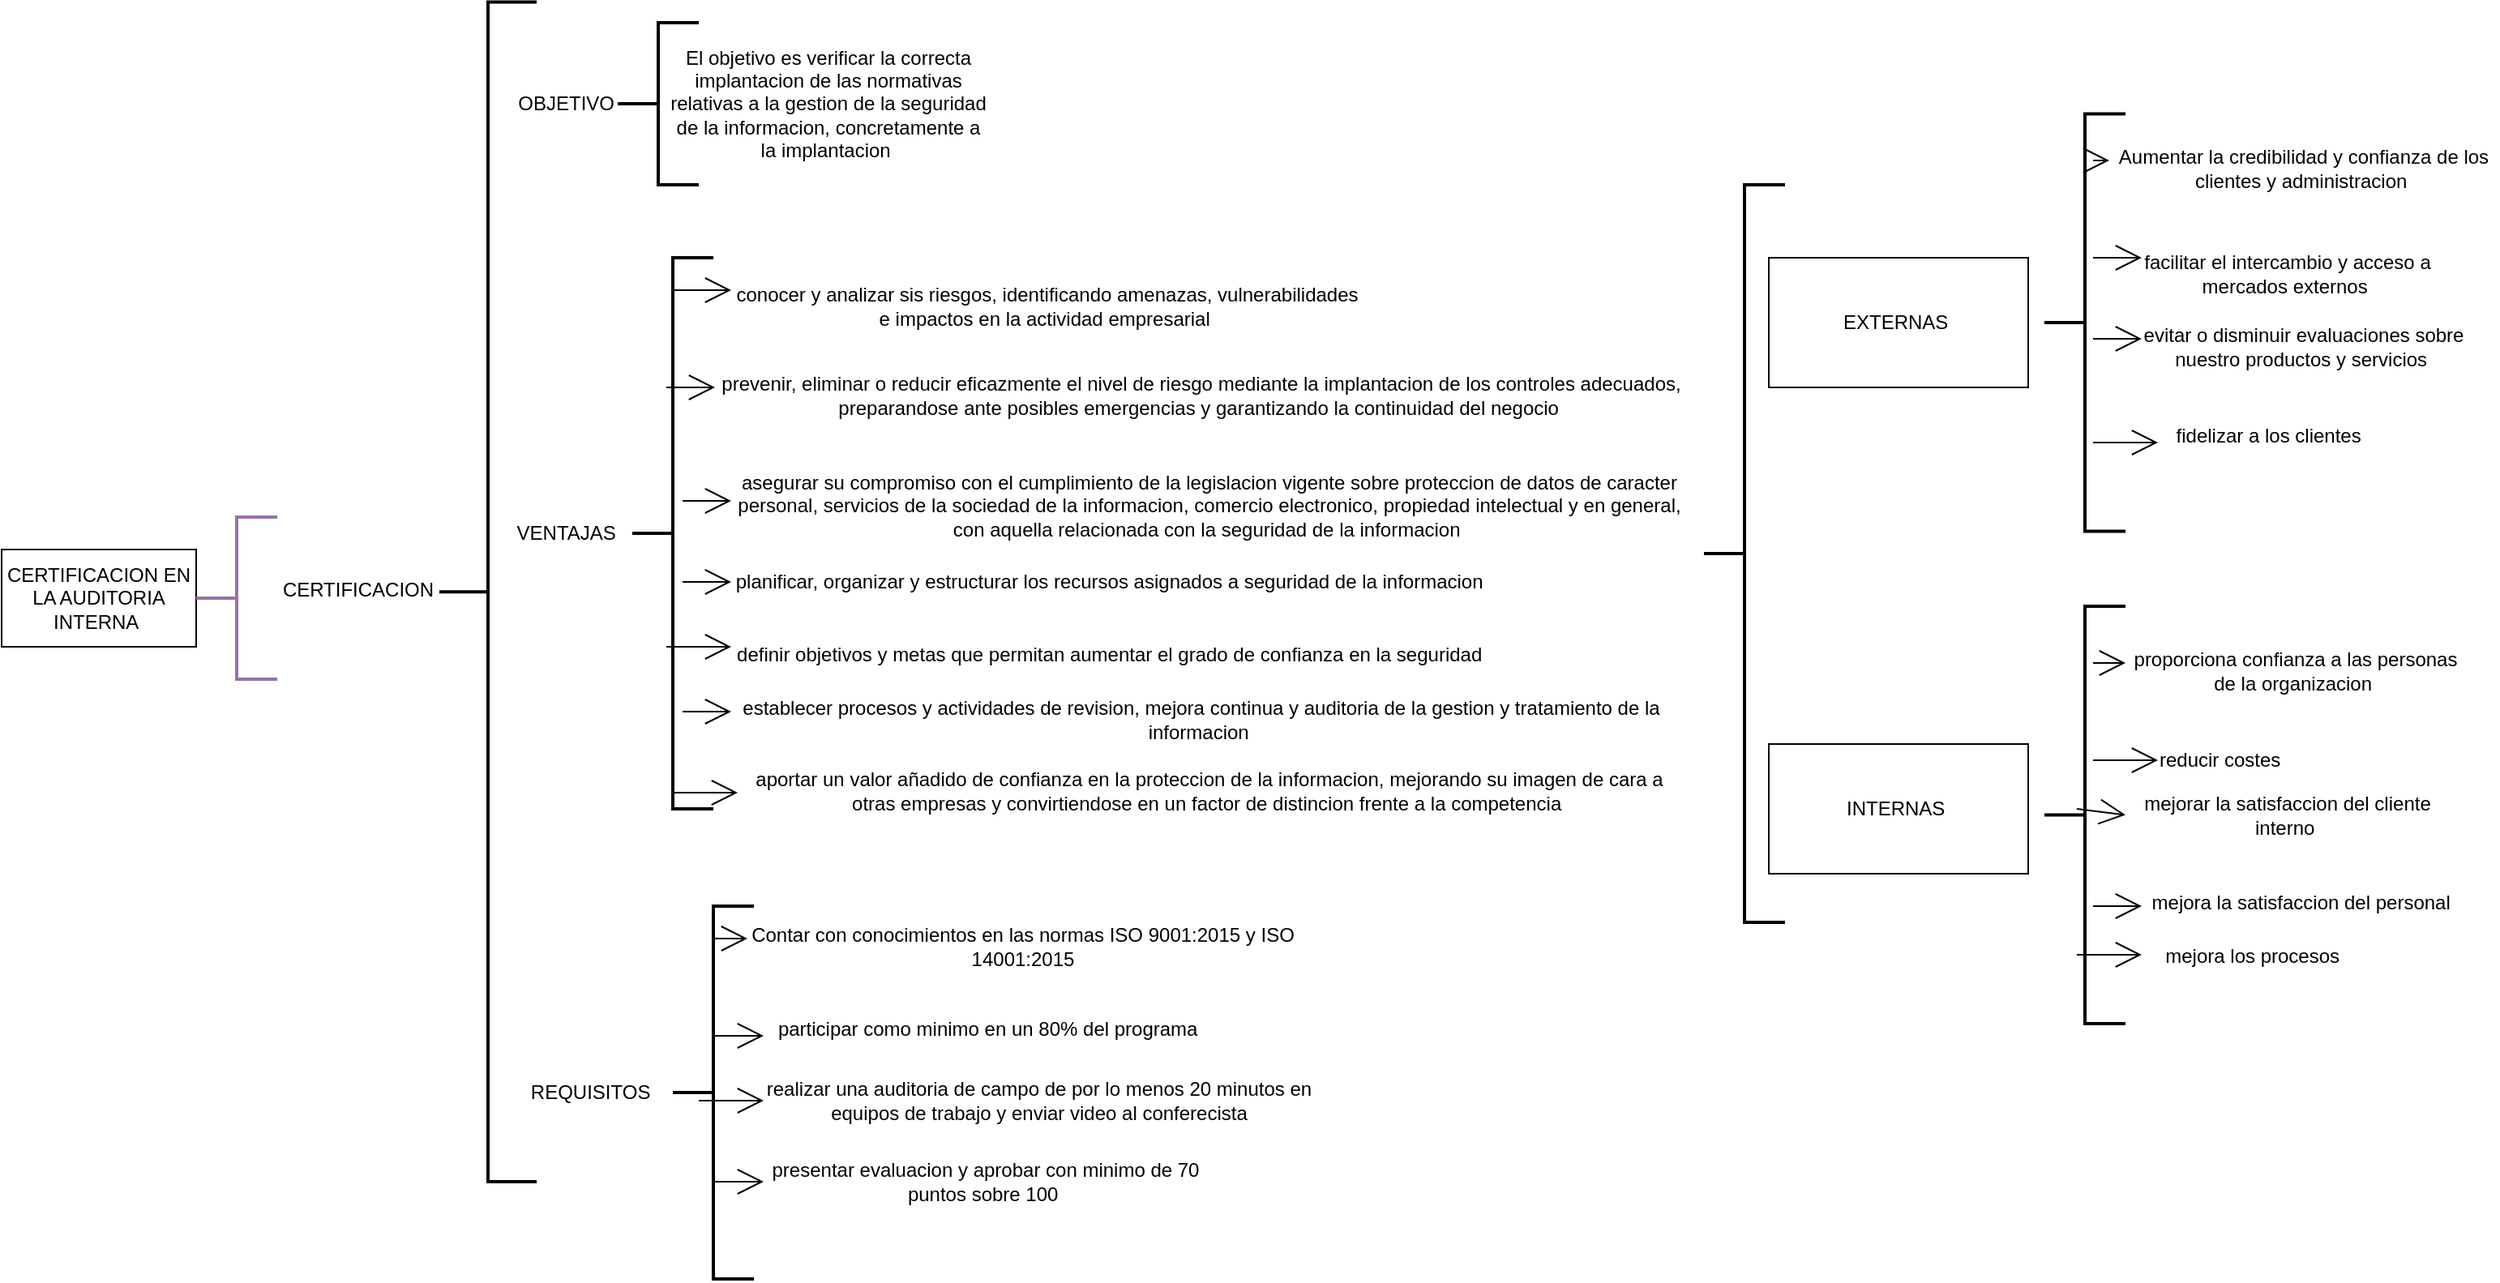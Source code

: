 <mxfile version="16.5.3" type="device"><diagram id="nS_ORv4HBPrEWrfHbZKM" name="Page-1"><mxGraphModel dx="641" dy="611" grid="1" gridSize="10" guides="1" tooltips="1" connect="1" arrows="1" fold="1" page="1" pageScale="1" pageWidth="827" pageHeight="1169" math="0" shadow="0"><root><mxCell id="0"/><mxCell id="1" parent="0"/><mxCell id="ts-MjvIbcw2bT7ebGQ98-1" value="&lt;font style=&quot;vertical-align: inherit&quot;&gt;&lt;font style=&quot;vertical-align: inherit&quot;&gt;CERTIFICACION EN LA AUDITORIA INTERNA&amp;nbsp;&lt;/font&gt;&lt;/font&gt;" style="rounded=0;whiteSpace=wrap;html=1;" parent="1" vertex="1"><mxGeometry y="340" width="120" height="60" as="geometry"/></mxCell><mxCell id="ts-MjvIbcw2bT7ebGQ98-2" value="" style="strokeWidth=2;html=1;shape=mxgraph.flowchart.annotation_2;align=left;labelPosition=right;pointerEvents=1;fillColor=#e1d5e7;strokeColor=#9673a6;" parent="1" vertex="1"><mxGeometry x="120" y="320" width="50" height="100" as="geometry"/></mxCell><mxCell id="ts-MjvIbcw2bT7ebGQ98-4" value="CERTIFICACION" style="text;html=1;strokeColor=none;fillColor=none;align=center;verticalAlign=middle;whiteSpace=wrap;rounded=0;" parent="1" vertex="1"><mxGeometry x="190" y="350" width="60" height="30" as="geometry"/></mxCell><mxCell id="4V7ad-DLCJbx7RFmWlIy-8" value="" style="strokeWidth=2;html=1;shape=mxgraph.flowchart.annotation_2;align=left;labelPosition=right;pointerEvents=1;hachureGap=4;" vertex="1" parent="1"><mxGeometry x="270" y="2.19" width="60" height="727.81" as="geometry"/></mxCell><mxCell id="4V7ad-DLCJbx7RFmWlIy-11" value="OBJETIVO&amp;nbsp;" style="text;html=1;strokeColor=none;fillColor=none;align=center;verticalAlign=middle;whiteSpace=wrap;rounded=0;hachureGap=4;" vertex="1" parent="1"><mxGeometry x="320" y="50" width="60" height="30" as="geometry"/></mxCell><mxCell id="4V7ad-DLCJbx7RFmWlIy-12" value="" style="strokeWidth=2;html=1;shape=mxgraph.flowchart.annotation_2;align=left;labelPosition=right;pointerEvents=1;hachureGap=4;" vertex="1" parent="1"><mxGeometry x="380" y="15.0" width="50" height="100" as="geometry"/></mxCell><mxCell id="4V7ad-DLCJbx7RFmWlIy-16" value="El objetivo es verificar la correcta implantacion de las normativas relativas a la gestion de la seguridad de la informacion, concretamente a la implantacion&amp;nbsp;" style="text;html=1;strokeColor=none;fillColor=none;align=center;verticalAlign=middle;whiteSpace=wrap;rounded=0;hachureGap=4;" vertex="1" parent="1"><mxGeometry x="410" y="25" width="200" height="80" as="geometry"/></mxCell><mxCell id="4V7ad-DLCJbx7RFmWlIy-21" value="VENTAJAS&amp;nbsp;" style="text;html=1;strokeColor=none;fillColor=none;align=center;verticalAlign=middle;whiteSpace=wrap;rounded=0;hachureGap=4;" vertex="1" parent="1"><mxGeometry x="320" y="315" width="60" height="30" as="geometry"/></mxCell><mxCell id="4V7ad-DLCJbx7RFmWlIy-22" value="" style="strokeWidth=2;html=1;shape=mxgraph.flowchart.annotation_2;align=left;labelPosition=right;pointerEvents=1;hachureGap=4;" vertex="1" parent="1"><mxGeometry x="389" y="160" width="50" height="340" as="geometry"/></mxCell><mxCell id="4V7ad-DLCJbx7RFmWlIy-24" value="conocer y analizar sis riesgos, identificando amenazas, vulnerabilidades e impactos en la actividad empresarial&amp;nbsp;" style="text;strokeColor=none;fillColor=none;html=1;align=center;verticalAlign=middle;whiteSpace=wrap;rounded=0;hachureGap=4;" vertex="1" parent="1"><mxGeometry x="450" y="190" width="390" as="geometry"/></mxCell><mxCell id="4V7ad-DLCJbx7RFmWlIy-25" value="prevenir, eliminar o reducir eficazmente el nivel de riesgo mediante la implantacion de los controles adecuados, preparandose ante posibles emergencias y garantizando la continuidad del negocio&amp;nbsp;" style="text;strokeColor=none;fillColor=none;html=1;align=center;verticalAlign=middle;whiteSpace=wrap;rounded=0;hachureGap=4;" vertex="1" parent="1"><mxGeometry x="420" y="230" width="640" height="30" as="geometry"/></mxCell><mxCell id="4V7ad-DLCJbx7RFmWlIy-26" value="asegurar su compromiso con el cumplimiento de la legislacion vigente sobre proteccion de datos de caracter personal, servicios de la sociedad de la informacion, comercio electronico, propiedad intelectual y en general, con aquella relacionada con la seguridad de la informacion&amp;nbsp;" style="text;strokeColor=none;fillColor=none;html=1;align=center;verticalAlign=middle;whiteSpace=wrap;rounded=0;hachureGap=4;" vertex="1" parent="1"><mxGeometry x="450" y="275" width="590" height="75" as="geometry"/></mxCell><mxCell id="4V7ad-DLCJbx7RFmWlIy-27" value="planificar, organizar y estructurar los recursos asignados a seguridad de la informacion&amp;nbsp;" style="text;strokeColor=none;fillColor=none;html=1;align=center;verticalAlign=middle;whiteSpace=wrap;rounded=0;hachureGap=4;" vertex="1" parent="1"><mxGeometry x="435" y="345" width="500" height="30" as="geometry"/></mxCell><mxCell id="4V7ad-DLCJbx7RFmWlIy-28" value="definir objetivos y metas que permitan aumentar el grado de confianza en la seguridad&amp;nbsp;" style="text;strokeColor=none;fillColor=none;html=1;align=center;verticalAlign=middle;whiteSpace=wrap;rounded=0;hachureGap=4;" vertex="1" parent="1"><mxGeometry x="450" y="400" width="470" height="10" as="geometry"/></mxCell><mxCell id="4V7ad-DLCJbx7RFmWlIy-29" value="establecer procesos y actividades de revision, mejora continua y auditoria de la gestion y tratamiento de la informacion&amp;nbsp;" style="text;strokeColor=none;fillColor=none;html=1;align=center;verticalAlign=middle;whiteSpace=wrap;rounded=0;hachureGap=4;" vertex="1" parent="1"><mxGeometry x="450" y="440" width="580" height="10" as="geometry"/></mxCell><mxCell id="4V7ad-DLCJbx7RFmWlIy-30" value="aportar un valor añadido de confianza en la proteccion de la informacion, mejorando su imagen de cara a otras empresas y convirtiendose en un factor de distincion frente a la competencia&amp;nbsp;" style="text;strokeColor=none;fillColor=none;html=1;align=center;verticalAlign=middle;whiteSpace=wrap;rounded=0;hachureGap=4;" vertex="1" parent="1"><mxGeometry x="460" y="463.75" width="570" height="50" as="geometry"/></mxCell><mxCell id="4V7ad-DLCJbx7RFmWlIy-36" value="" style="edgeStyle=none;orthogonalLoop=1;jettySize=auto;html=1;rounded=0;endArrow=open;startSize=14;endSize=14;sourcePerimeterSpacing=8;targetPerimeterSpacing=8;curved=1;" edge="1" parent="1"><mxGeometry width="120" relative="1" as="geometry"><mxPoint x="414" y="180" as="sourcePoint"/><mxPoint x="450" y="180" as="targetPoint"/><Array as="points"/></mxGeometry></mxCell><mxCell id="4V7ad-DLCJbx7RFmWlIy-43" value="" style="edgeStyle=none;orthogonalLoop=1;jettySize=auto;html=1;rounded=0;endArrow=open;startSize=14;endSize=14;sourcePerimeterSpacing=8;targetPerimeterSpacing=8;curved=1;" edge="1" parent="1"><mxGeometry width="120" relative="1" as="geometry"><mxPoint x="410" y="240" as="sourcePoint"/><mxPoint x="440" y="240" as="targetPoint"/><Array as="points"/></mxGeometry></mxCell><mxCell id="4V7ad-DLCJbx7RFmWlIy-44" value="" style="edgeStyle=none;orthogonalLoop=1;jettySize=auto;html=1;rounded=0;endArrow=open;startSize=14;endSize=14;sourcePerimeterSpacing=8;targetPerimeterSpacing=8;curved=1;" edge="1" parent="1"><mxGeometry width="120" relative="1" as="geometry"><mxPoint x="420" y="310" as="sourcePoint"/><mxPoint x="450" y="310" as="targetPoint"/><Array as="points"/></mxGeometry></mxCell><mxCell id="4V7ad-DLCJbx7RFmWlIy-45" value="" style="edgeStyle=none;orthogonalLoop=1;jettySize=auto;html=1;rounded=0;endArrow=open;startSize=14;endSize=14;sourcePerimeterSpacing=8;targetPerimeterSpacing=8;curved=1;" edge="1" parent="1"><mxGeometry width="120" relative="1" as="geometry"><mxPoint x="420" y="360" as="sourcePoint"/><mxPoint x="450" y="360" as="targetPoint"/><Array as="points"/></mxGeometry></mxCell><mxCell id="4V7ad-DLCJbx7RFmWlIy-46" value="" style="edgeStyle=none;orthogonalLoop=1;jettySize=auto;html=1;rounded=0;endArrow=open;startSize=14;endSize=14;sourcePerimeterSpacing=8;targetPerimeterSpacing=8;curved=1;" edge="1" parent="1"><mxGeometry width="120" relative="1" as="geometry"><mxPoint x="410" y="400" as="sourcePoint"/><mxPoint x="450" y="400" as="targetPoint"/><Array as="points"/></mxGeometry></mxCell><mxCell id="4V7ad-DLCJbx7RFmWlIy-47" value="" style="edgeStyle=none;orthogonalLoop=1;jettySize=auto;html=1;rounded=0;endArrow=open;startSize=14;endSize=14;sourcePerimeterSpacing=8;targetPerimeterSpacing=8;curved=1;" edge="1" parent="1"><mxGeometry width="120" relative="1" as="geometry"><mxPoint x="420" y="440" as="sourcePoint"/><mxPoint x="450" y="440" as="targetPoint"/><Array as="points"/></mxGeometry></mxCell><mxCell id="4V7ad-DLCJbx7RFmWlIy-48" value="" style="edgeStyle=none;orthogonalLoop=1;jettySize=auto;html=1;rounded=0;endArrow=open;startSize=14;endSize=14;sourcePerimeterSpacing=8;targetPerimeterSpacing=8;curved=1;" edge="1" parent="1"><mxGeometry width="120" relative="1" as="geometry"><mxPoint x="414" y="490" as="sourcePoint"/><mxPoint x="454" y="490" as="targetPoint"/><Array as="points"/></mxGeometry></mxCell><mxCell id="4V7ad-DLCJbx7RFmWlIy-49" value="" style="strokeWidth=2;html=1;shape=mxgraph.flowchart.annotation_2;align=left;labelPosition=right;pointerEvents=1;hachureGap=4;" vertex="1" parent="1"><mxGeometry x="1050" y="115" width="50" height="455" as="geometry"/></mxCell><mxCell id="4V7ad-DLCJbx7RFmWlIy-52" value="INTERNAS&amp;nbsp;" style="rounded=0;whiteSpace=wrap;html=1;hachureGap=4;" vertex="1" parent="1"><mxGeometry x="1090" y="460" width="160" height="80" as="geometry"/></mxCell><mxCell id="4V7ad-DLCJbx7RFmWlIy-53" value="EXTERNAS&amp;nbsp;" style="rounded=0;whiteSpace=wrap;html=1;hachureGap=4;" vertex="1" parent="1"><mxGeometry x="1090" y="160" width="160" height="80" as="geometry"/></mxCell><mxCell id="4V7ad-DLCJbx7RFmWlIy-54" value="" style="strokeWidth=2;html=1;shape=mxgraph.flowchart.annotation_2;align=left;labelPosition=right;pointerEvents=1;hachureGap=4;" vertex="1" parent="1"><mxGeometry x="1260" y="71.25" width="50" height="257.5" as="geometry"/></mxCell><mxCell id="4V7ad-DLCJbx7RFmWlIy-55" value="" style="strokeWidth=2;html=1;shape=mxgraph.flowchart.annotation_2;align=left;labelPosition=right;pointerEvents=1;hachureGap=4;" vertex="1" parent="1"><mxGeometry x="1260" y="375" width="50" height="257.5" as="geometry"/></mxCell><mxCell id="4V7ad-DLCJbx7RFmWlIy-56" value="Aumentar la credibilidad y confianza de los clientes y administracion&amp;nbsp;" style="text;strokeColor=none;fillColor=none;html=1;align=center;verticalAlign=middle;whiteSpace=wrap;rounded=0;hachureGap=4;" vertex="1" parent="1"><mxGeometry x="1300" y="105" width="240" as="geometry"/></mxCell><mxCell id="4V7ad-DLCJbx7RFmWlIy-57" value="facilitar el intercambio y acceso a mercados externos&amp;nbsp;" style="text;strokeColor=none;fillColor=none;html=1;align=center;verticalAlign=middle;whiteSpace=wrap;rounded=0;hachureGap=4;" vertex="1" parent="1"><mxGeometry x="1300" y="150" width="220" height="40" as="geometry"/></mxCell><mxCell id="4V7ad-DLCJbx7RFmWlIy-58" value="evitar o disminuir evaluaciones sobre nuestro productos y servicios&amp;nbsp;" style="text;strokeColor=none;fillColor=none;html=1;align=center;verticalAlign=middle;whiteSpace=wrap;rounded=0;hachureGap=4;" vertex="1" parent="1"><mxGeometry x="1310" y="200" width="220" height="30" as="geometry"/></mxCell><mxCell id="4V7ad-DLCJbx7RFmWlIy-59" value="fidelizar a los clientes&amp;nbsp;" style="text;strokeColor=none;fillColor=none;html=1;align=center;verticalAlign=middle;whiteSpace=wrap;rounded=0;hachureGap=4;" vertex="1" parent="1"><mxGeometry x="1320" y="250" width="160" height="40" as="geometry"/></mxCell><mxCell id="4V7ad-DLCJbx7RFmWlIy-60" value="" style="edgeStyle=none;orthogonalLoop=1;jettySize=auto;html=1;rounded=0;endArrow=open;startSize=14;endSize=14;sourcePerimeterSpacing=8;targetPerimeterSpacing=8;curved=1;" edge="1" parent="1"><mxGeometry width="120" relative="1" as="geometry"><mxPoint x="1290" y="274" as="sourcePoint"/><mxPoint x="1330" y="274" as="targetPoint"/><Array as="points"/></mxGeometry></mxCell><mxCell id="4V7ad-DLCJbx7RFmWlIy-61" value="" style="edgeStyle=none;orthogonalLoop=1;jettySize=auto;html=1;rounded=0;endArrow=open;startSize=14;endSize=14;sourcePerimeterSpacing=8;targetPerimeterSpacing=8;curved=1;" edge="1" parent="1"><mxGeometry width="120" relative="1" as="geometry"><mxPoint x="1290" y="210" as="sourcePoint"/><mxPoint x="1320" y="210" as="targetPoint"/><Array as="points"/></mxGeometry></mxCell><mxCell id="4V7ad-DLCJbx7RFmWlIy-62" value="" style="edgeStyle=none;orthogonalLoop=1;jettySize=auto;html=1;rounded=0;endArrow=open;startSize=14;endSize=14;sourcePerimeterSpacing=8;targetPerimeterSpacing=8;curved=1;" edge="1" parent="1"><mxGeometry width="120" relative="1" as="geometry"><mxPoint x="1290" y="160" as="sourcePoint"/><mxPoint x="1320" y="160" as="targetPoint"/><Array as="points"/></mxGeometry></mxCell><mxCell id="4V7ad-DLCJbx7RFmWlIy-63" value="" style="edgeStyle=none;orthogonalLoop=1;jettySize=auto;html=1;rounded=0;endArrow=open;startSize=14;endSize=14;sourcePerimeterSpacing=8;targetPerimeterSpacing=8;curved=1;" edge="1" parent="1"><mxGeometry width="120" relative="1" as="geometry"><mxPoint x="1290" y="100" as="sourcePoint"/><mxPoint x="1300" y="100" as="targetPoint"/><Array as="points"/></mxGeometry></mxCell><mxCell id="4V7ad-DLCJbx7RFmWlIy-64" value="proporciona confianza a las personas de la organizacion&amp;nbsp;" style="text;strokeColor=none;fillColor=none;html=1;align=center;verticalAlign=middle;whiteSpace=wrap;rounded=0;hachureGap=4;" vertex="1" parent="1"><mxGeometry x="1310" y="410" width="210" height="10" as="geometry"/></mxCell><mxCell id="4V7ad-DLCJbx7RFmWlIy-65" value="reducir costes&amp;nbsp;" style="text;strokeColor=none;fillColor=none;html=1;align=center;verticalAlign=middle;whiteSpace=wrap;rounded=0;hachureGap=4;" vertex="1" parent="1"><mxGeometry x="1310" y="460" width="120" height="20" as="geometry"/></mxCell><mxCell id="4V7ad-DLCJbx7RFmWlIy-66" value="mejorar la satisfaccion del cliente interno&amp;nbsp;" style="text;strokeColor=none;fillColor=none;html=1;align=center;verticalAlign=middle;whiteSpace=wrap;rounded=0;hachureGap=4;" vertex="1" parent="1"><mxGeometry x="1320" y="493.75" width="180" height="20" as="geometry"/></mxCell><mxCell id="4V7ad-DLCJbx7RFmWlIy-67" value="mejora la satisfaccion del personal&amp;nbsp;" style="text;strokeColor=none;fillColor=none;html=1;align=center;verticalAlign=middle;whiteSpace=wrap;rounded=0;hachureGap=4;" vertex="1" parent="1"><mxGeometry x="1320" y="555" width="200" height="5" as="geometry"/></mxCell><mxCell id="4V7ad-DLCJbx7RFmWlIy-68" value="mejora los procesos&amp;nbsp;" style="text;strokeColor=none;fillColor=none;html=1;align=center;verticalAlign=middle;whiteSpace=wrap;rounded=0;hachureGap=4;" vertex="1" parent="1"><mxGeometry x="1320" y="585" width="140" height="12.19" as="geometry"/></mxCell><mxCell id="4V7ad-DLCJbx7RFmWlIy-69" value="" style="edgeStyle=none;orthogonalLoop=1;jettySize=auto;html=1;rounded=0;endArrow=open;startSize=14;endSize=14;sourcePerimeterSpacing=8;targetPerimeterSpacing=8;curved=1;" edge="1" parent="1"><mxGeometry width="120" relative="1" as="geometry"><mxPoint x="1290" y="410" as="sourcePoint"/><mxPoint x="1310" y="410" as="targetPoint"/><Array as="points"/></mxGeometry></mxCell><mxCell id="4V7ad-DLCJbx7RFmWlIy-70" value="" style="edgeStyle=none;orthogonalLoop=1;jettySize=auto;html=1;rounded=0;endArrow=open;startSize=14;endSize=14;sourcePerimeterSpacing=8;targetPerimeterSpacing=8;curved=1;" edge="1" parent="1"><mxGeometry width="120" relative="1" as="geometry"><mxPoint x="1290" y="470" as="sourcePoint"/><mxPoint x="1330" y="470" as="targetPoint"/><Array as="points"/></mxGeometry></mxCell><mxCell id="4V7ad-DLCJbx7RFmWlIy-71" value="" style="edgeStyle=none;orthogonalLoop=1;jettySize=auto;html=1;rounded=0;endArrow=open;startSize=14;endSize=14;sourcePerimeterSpacing=8;targetPerimeterSpacing=8;curved=1;entryX=1;entryY=0.5;entryDx=0;entryDy=0;entryPerimeter=0;" edge="1" parent="1" target="4V7ad-DLCJbx7RFmWlIy-55"><mxGeometry width="120" relative="1" as="geometry"><mxPoint x="1280" y="500" as="sourcePoint"/><mxPoint x="1400" y="500" as="targetPoint"/><Array as="points"/></mxGeometry></mxCell><mxCell id="4V7ad-DLCJbx7RFmWlIy-72" value="" style="edgeStyle=none;orthogonalLoop=1;jettySize=auto;html=1;rounded=0;endArrow=open;startSize=14;endSize=14;sourcePerimeterSpacing=8;targetPerimeterSpacing=8;curved=1;" edge="1" parent="1"><mxGeometry width="120" relative="1" as="geometry"><mxPoint x="1290" y="560" as="sourcePoint"/><mxPoint x="1320" y="560" as="targetPoint"/><Array as="points"/></mxGeometry></mxCell><mxCell id="4V7ad-DLCJbx7RFmWlIy-73" value="" style="edgeStyle=none;orthogonalLoop=1;jettySize=auto;html=1;rounded=0;endArrow=open;startSize=14;endSize=14;sourcePerimeterSpacing=8;targetPerimeterSpacing=8;curved=1;" edge="1" parent="1"><mxGeometry width="120" relative="1" as="geometry"><mxPoint x="1280" y="590" as="sourcePoint"/><mxPoint x="1320" y="590" as="targetPoint"/><Array as="points"/></mxGeometry></mxCell><mxCell id="4V7ad-DLCJbx7RFmWlIy-74" value="REQUISITOS&amp;nbsp;" style="text;strokeColor=none;fillColor=none;html=1;align=center;verticalAlign=middle;whiteSpace=wrap;rounded=0;hachureGap=4;" vertex="1" parent="1"><mxGeometry x="320" y="660" width="90" height="30" as="geometry"/></mxCell><mxCell id="4V7ad-DLCJbx7RFmWlIy-75" value="" style="strokeWidth=2;html=1;shape=mxgraph.flowchart.annotation_2;align=left;labelPosition=right;pointerEvents=1;hachureGap=4;" vertex="1" parent="1"><mxGeometry x="414" y="560" width="50" height="230" as="geometry"/></mxCell><mxCell id="4V7ad-DLCJbx7RFmWlIy-76" value="Contar con conocimientos en las normas ISO 9001:2015 y ISO 14001:2015" style="text;strokeColor=none;fillColor=none;html=1;align=center;verticalAlign=middle;whiteSpace=wrap;rounded=0;hachureGap=4;" vertex="1" parent="1"><mxGeometry x="460" y="580" width="340" height="10" as="geometry"/></mxCell><mxCell id="4V7ad-DLCJbx7RFmWlIy-77" value="participar como minimo en un 80% del programa&amp;nbsp;" style="text;strokeColor=none;fillColor=none;html=1;align=center;verticalAlign=middle;whiteSpace=wrap;rounded=0;hachureGap=4;" vertex="1" parent="1"><mxGeometry x="460" y="632.5" width="300" height="7.5" as="geometry"/></mxCell><mxCell id="4V7ad-DLCJbx7RFmWlIy-78" value="realizar una auditoria de campo de por lo menos 20 minutos en equipos de trabajo y enviar video al conferecista" style="text;strokeColor=none;fillColor=none;html=1;align=center;verticalAlign=middle;whiteSpace=wrap;rounded=0;hachureGap=4;" vertex="1" parent="1"><mxGeometry x="460" y="670" width="360" height="20" as="geometry"/></mxCell><mxCell id="4V7ad-DLCJbx7RFmWlIy-79" value="presentar evaluacion y aprobar con minimo de 70 puntos sobre 100&amp;nbsp;" style="text;strokeColor=none;fillColor=none;html=1;align=center;verticalAlign=middle;whiteSpace=wrap;rounded=0;hachureGap=4;" vertex="1" parent="1"><mxGeometry x="464" y="730" width="286" as="geometry"/></mxCell><mxCell id="4V7ad-DLCJbx7RFmWlIy-80" value="" style="edgeStyle=none;orthogonalLoop=1;jettySize=auto;html=1;rounded=0;endArrow=open;startSize=14;endSize=14;sourcePerimeterSpacing=8;targetPerimeterSpacing=8;curved=1;entryX=0;entryY=0;entryDx=0;entryDy=0;" edge="1" parent="1" target="4V7ad-DLCJbx7RFmWlIy-76"><mxGeometry width="120" relative="1" as="geometry"><mxPoint x="440" y="580" as="sourcePoint"/><mxPoint x="560" y="580" as="targetPoint"/><Array as="points"/></mxGeometry></mxCell><mxCell id="4V7ad-DLCJbx7RFmWlIy-81" value="" style="edgeStyle=none;orthogonalLoop=1;jettySize=auto;html=1;rounded=0;endArrow=open;startSize=14;endSize=14;sourcePerimeterSpacing=8;targetPerimeterSpacing=8;curved=1;" edge="1" parent="1"><mxGeometry width="120" relative="1" as="geometry"><mxPoint x="440" y="640" as="sourcePoint"/><mxPoint x="470" y="640" as="targetPoint"/><Array as="points"/></mxGeometry></mxCell><mxCell id="4V7ad-DLCJbx7RFmWlIy-82" value="" style="edgeStyle=none;orthogonalLoop=1;jettySize=auto;html=1;rounded=0;endArrow=open;startSize=14;endSize=14;sourcePerimeterSpacing=8;targetPerimeterSpacing=8;curved=1;" edge="1" parent="1"><mxGeometry width="120" relative="1" as="geometry"><mxPoint x="430" y="680" as="sourcePoint"/><mxPoint x="470" y="680" as="targetPoint"/><Array as="points"/></mxGeometry></mxCell><mxCell id="4V7ad-DLCJbx7RFmWlIy-83" value="" style="edgeStyle=none;orthogonalLoop=1;jettySize=auto;html=1;rounded=0;endArrow=open;startSize=14;endSize=14;sourcePerimeterSpacing=8;targetPerimeterSpacing=8;curved=1;entryX=0.021;entryY=0;entryDx=0;entryDy=0;entryPerimeter=0;" edge="1" parent="1" target="4V7ad-DLCJbx7RFmWlIy-79"><mxGeometry width="120" relative="1" as="geometry"><mxPoint x="440" y="730" as="sourcePoint"/><mxPoint x="560" y="730" as="targetPoint"/><Array as="points"/></mxGeometry></mxCell></root></mxGraphModel></diagram></mxfile>